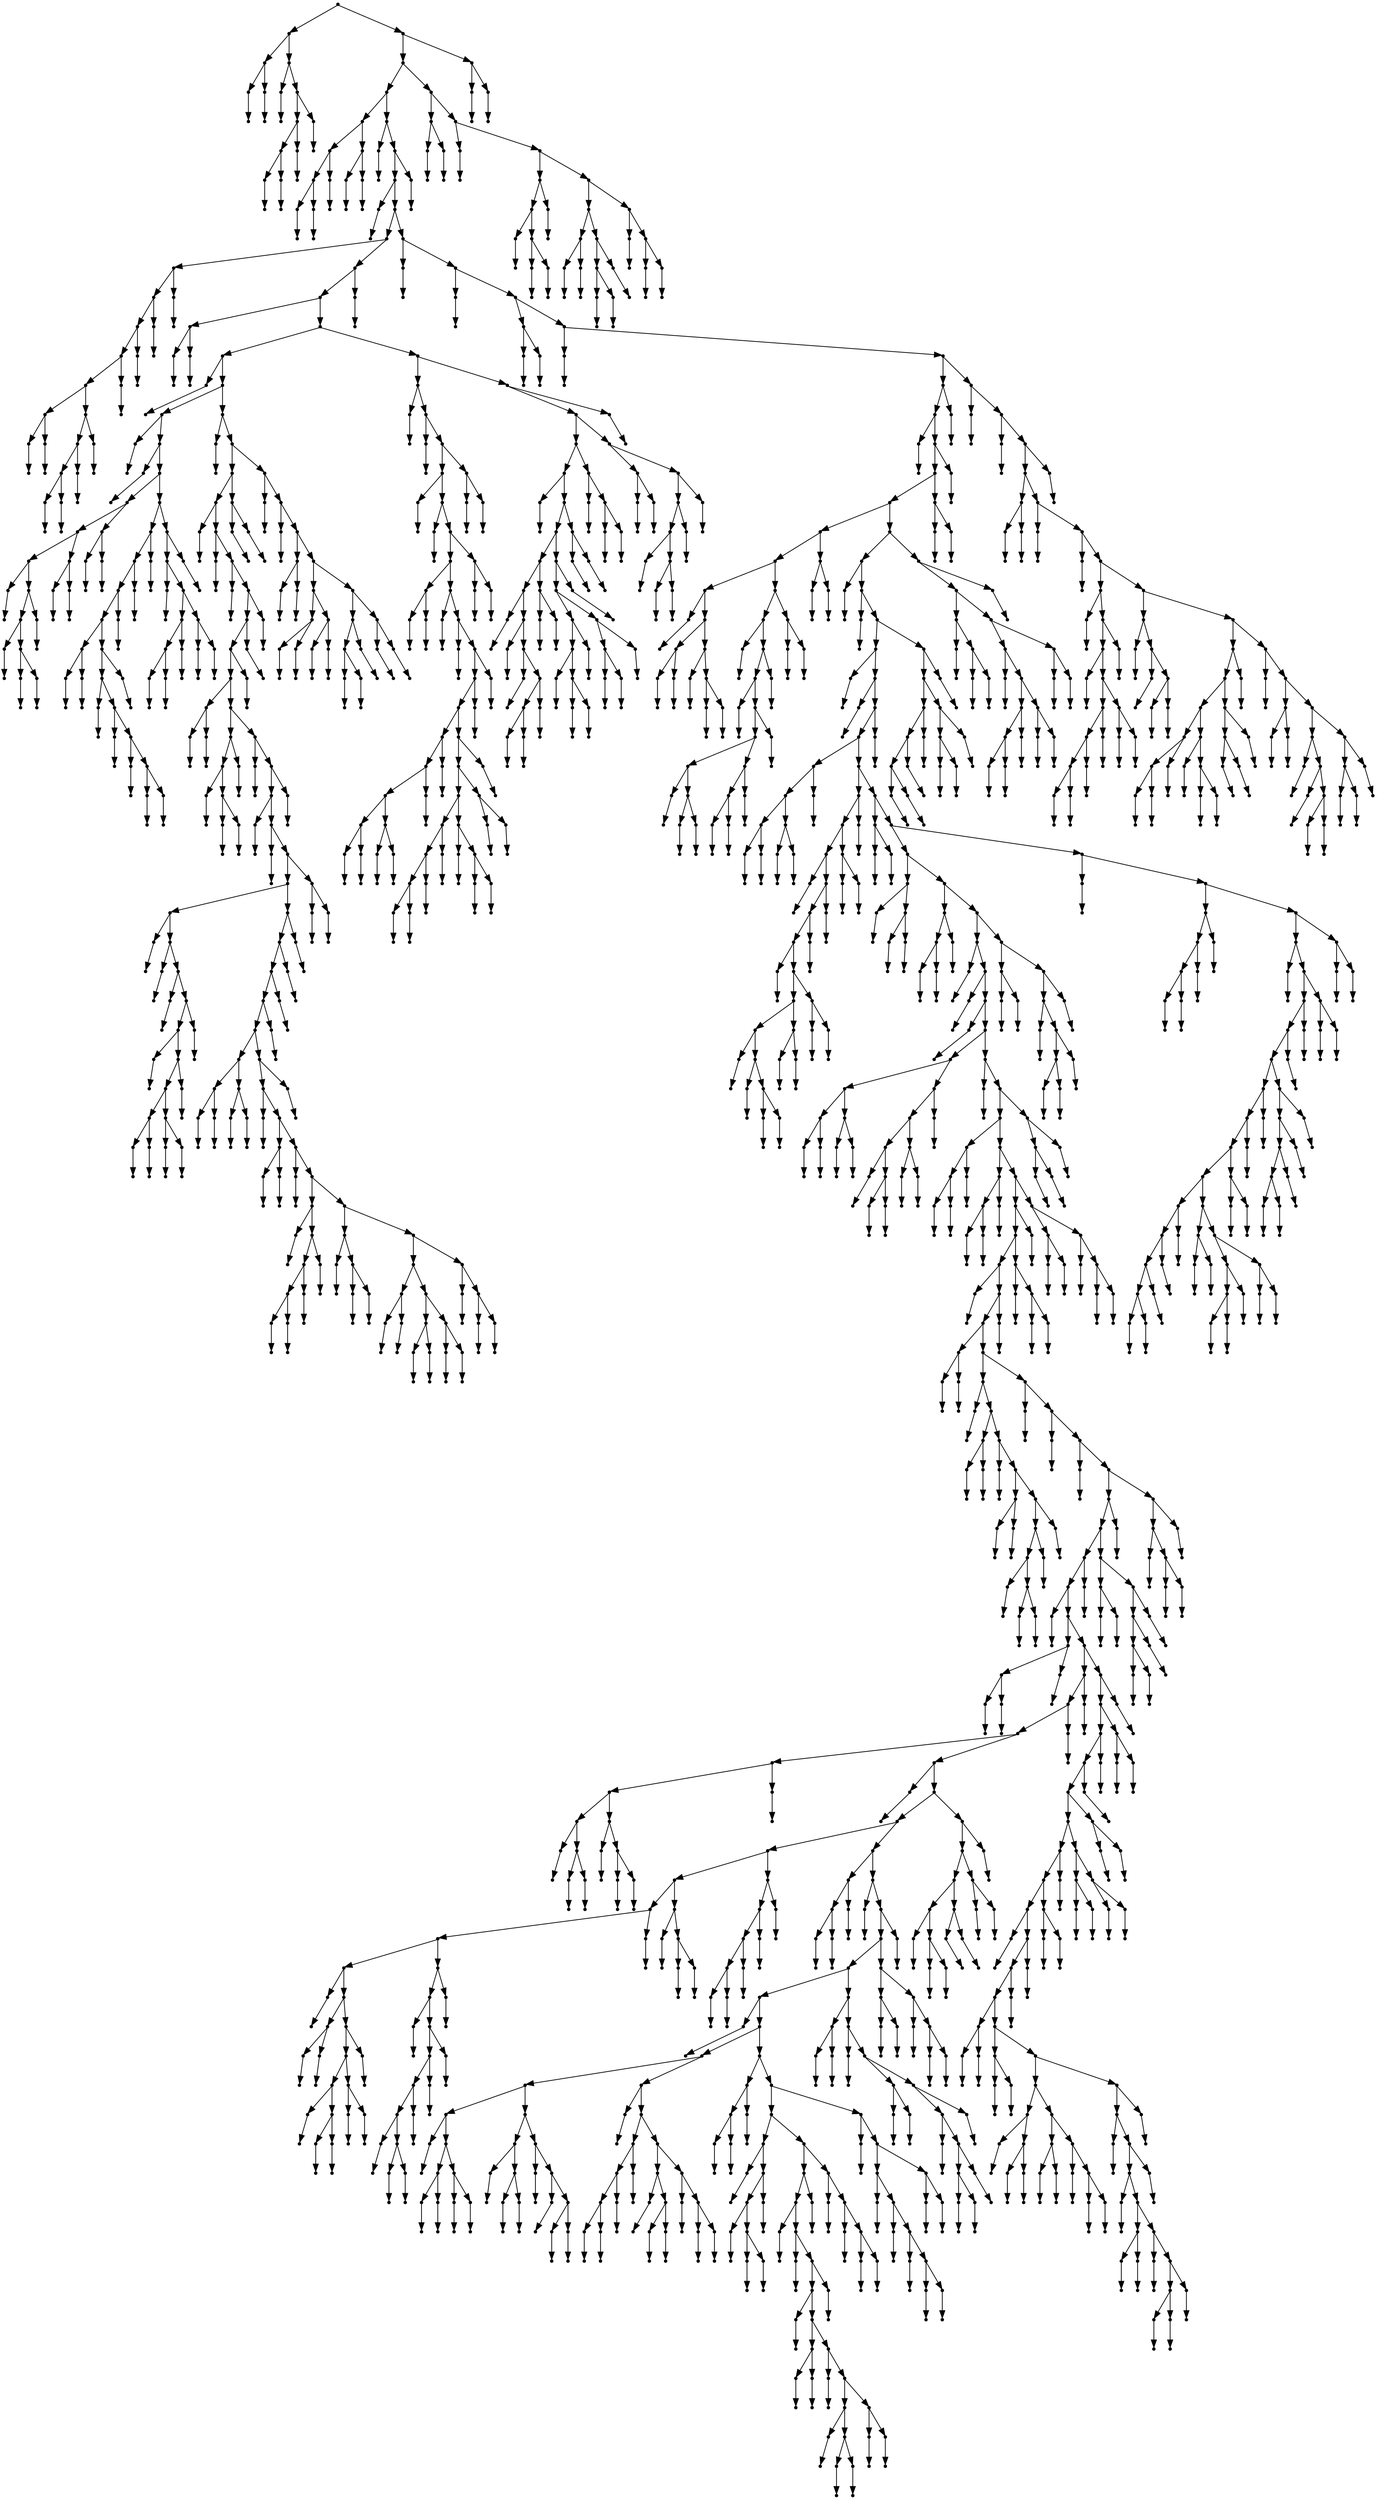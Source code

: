 digraph {
  1792 [shape=point];
  19 [shape=point];
  4 [shape=point];
  1 [shape=point];
  0 [shape=point];
  3 [shape=point];
  2 [shape=point];
  18 [shape=point];
  6 [shape=point];
  5 [shape=point];
  17 [shape=point];
  14 [shape=point];
  11 [shape=point];
  8 [shape=point];
  7 [shape=point];
  10 [shape=point];
  9 [shape=point];
  13 [shape=point];
  12 [shape=point];
  16 [shape=point];
  15 [shape=point];
  1791 [shape=point];
  1785 [shape=point];
  1740 [shape=point];
  33 [shape=point];
  27 [shape=point];
  24 [shape=point];
  21 [shape=point];
  20 [shape=point];
  23 [shape=point];
  22 [shape=point];
  26 [shape=point];
  25 [shape=point];
  32 [shape=point];
  29 [shape=point];
  28 [shape=point];
  31 [shape=point];
  30 [shape=point];
  1739 [shape=point];
  35 [shape=point];
  34 [shape=point];
  1738 [shape=point];
  1735 [shape=point];
  37 [shape=point];
  36 [shape=point];
  1734 [shape=point];
  567 [shape=point];
  66 [shape=point];
  63 [shape=point];
  60 [shape=point];
  57 [shape=point];
  54 [shape=point];
  42 [shape=point];
  39 [shape=point];
  38 [shape=point];
  41 [shape=point];
  40 [shape=point];
  53 [shape=point];
  50 [shape=point];
  47 [shape=point];
  44 [shape=point];
  43 [shape=point];
  46 [shape=point];
  45 [shape=point];
  49 [shape=point];
  48 [shape=point];
  52 [shape=point];
  51 [shape=point];
  56 [shape=point];
  55 [shape=point];
  59 [shape=point];
  58 [shape=point];
  62 [shape=point];
  61 [shape=point];
  65 [shape=point];
  64 [shape=point];
  566 [shape=point];
  563 [shape=point];
  71 [shape=point];
  68 [shape=point];
  67 [shape=point];
  70 [shape=point];
  69 [shape=point];
  562 [shape=point];
  382 [shape=point];
  73 [shape=point];
  72 [shape=point];
  381 [shape=point];
  159 [shape=point];
  75 [shape=point];
  74 [shape=point];
  158 [shape=point];
  77 [shape=point];
  76 [shape=point];
  157 [shape=point];
  103 [shape=point];
  97 [shape=point];
  91 [shape=point];
  79 [shape=point];
  78 [shape=point];
  90 [shape=point];
  87 [shape=point];
  81 [shape=point];
  80 [shape=point];
  86 [shape=point];
  83 [shape=point];
  82 [shape=point];
  85 [shape=point];
  84 [shape=point];
  89 [shape=point];
  88 [shape=point];
  96 [shape=point];
  93 [shape=point];
  92 [shape=point];
  95 [shape=point];
  94 [shape=point];
  102 [shape=point];
  99 [shape=point];
  98 [shape=point];
  101 [shape=point];
  100 [shape=point];
  156 [shape=point];
  135 [shape=point];
  132 [shape=point];
  129 [shape=point];
  126 [shape=point];
  108 [shape=point];
  105 [shape=point];
  104 [shape=point];
  107 [shape=point];
  106 [shape=point];
  125 [shape=point];
  122 [shape=point];
  110 [shape=point];
  109 [shape=point];
  121 [shape=point];
  112 [shape=point];
  111 [shape=point];
  120 [shape=point];
  114 [shape=point];
  113 [shape=point];
  119 [shape=point];
  116 [shape=point];
  115 [shape=point];
  118 [shape=point];
  117 [shape=point];
  124 [shape=point];
  123 [shape=point];
  128 [shape=point];
  127 [shape=point];
  131 [shape=point];
  130 [shape=point];
  134 [shape=point];
  133 [shape=point];
  155 [shape=point];
  152 [shape=point];
  137 [shape=point];
  136 [shape=point];
  151 [shape=point];
  145 [shape=point];
  142 [shape=point];
  139 [shape=point];
  138 [shape=point];
  141 [shape=point];
  140 [shape=point];
  144 [shape=point];
  143 [shape=point];
  150 [shape=point];
  147 [shape=point];
  146 [shape=point];
  149 [shape=point];
  148 [shape=point];
  154 [shape=point];
  153 [shape=point];
  380 [shape=point];
  161 [shape=point];
  160 [shape=point];
  379 [shape=point];
  340 [shape=point];
  334 [shape=point];
  163 [shape=point];
  162 [shape=point];
  333 [shape=point];
  165 [shape=point];
  164 [shape=point];
  332 [shape=point];
  167 [shape=point];
  166 [shape=point];
  331 [shape=point];
  328 [shape=point];
  325 [shape=point];
  322 [shape=point];
  172 [shape=point];
  169 [shape=point];
  168 [shape=point];
  171 [shape=point];
  170 [shape=point];
  321 [shape=point];
  183 [shape=point];
  180 [shape=point];
  174 [shape=point];
  173 [shape=point];
  179 [shape=point];
  176 [shape=point];
  175 [shape=point];
  178 [shape=point];
  177 [shape=point];
  182 [shape=point];
  181 [shape=point];
  320 [shape=point];
  185 [shape=point];
  184 [shape=point];
  319 [shape=point];
  316 [shape=point];
  187 [shape=point];
  186 [shape=point];
  315 [shape=point];
  189 [shape=point];
  188 [shape=point];
  314 [shape=point];
  308 [shape=point];
  218 [shape=point];
  191 [shape=point];
  190 [shape=point];
  217 [shape=point];
  193 [shape=point];
  192 [shape=point];
  216 [shape=point];
  195 [shape=point];
  194 [shape=point];
  215 [shape=point];
  212 [shape=point];
  197 [shape=point];
  196 [shape=point];
  211 [shape=point];
  208 [shape=point];
  202 [shape=point];
  199 [shape=point];
  198 [shape=point];
  201 [shape=point];
  200 [shape=point];
  207 [shape=point];
  204 [shape=point];
  203 [shape=point];
  206 [shape=point];
  205 [shape=point];
  210 [shape=point];
  209 [shape=point];
  214 [shape=point];
  213 [shape=point];
  307 [shape=point];
  304 [shape=point];
  301 [shape=point];
  298 [shape=point];
  295 [shape=point];
  229 [shape=point];
  223 [shape=point];
  220 [shape=point];
  219 [shape=point];
  222 [shape=point];
  221 [shape=point];
  228 [shape=point];
  225 [shape=point];
  224 [shape=point];
  227 [shape=point];
  226 [shape=point];
  294 [shape=point];
  291 [shape=point];
  231 [shape=point];
  230 [shape=point];
  290 [shape=point];
  236 [shape=point];
  233 [shape=point];
  232 [shape=point];
  235 [shape=point];
  234 [shape=point];
  289 [shape=point];
  238 [shape=point];
  237 [shape=point];
  288 [shape=point];
  252 [shape=point];
  240 [shape=point];
  239 [shape=point];
  251 [shape=point];
  248 [shape=point];
  245 [shape=point];
  242 [shape=point];
  241 [shape=point];
  244 [shape=point];
  243 [shape=point];
  247 [shape=point];
  246 [shape=point];
  250 [shape=point];
  249 [shape=point];
  287 [shape=point];
  260 [shape=point];
  254 [shape=point];
  253 [shape=point];
  259 [shape=point];
  256 [shape=point];
  255 [shape=point];
  258 [shape=point];
  257 [shape=point];
  286 [shape=point];
  277 [shape=point];
  265 [shape=point];
  262 [shape=point];
  261 [shape=point];
  264 [shape=point];
  263 [shape=point];
  276 [shape=point];
  270 [shape=point];
  267 [shape=point];
  266 [shape=point];
  269 [shape=point];
  268 [shape=point];
  275 [shape=point];
  272 [shape=point];
  271 [shape=point];
  274 [shape=point];
  273 [shape=point];
  285 [shape=point];
  279 [shape=point];
  278 [shape=point];
  284 [shape=point];
  281 [shape=point];
  280 [shape=point];
  283 [shape=point];
  282 [shape=point];
  293 [shape=point];
  292 [shape=point];
  297 [shape=point];
  296 [shape=point];
  300 [shape=point];
  299 [shape=point];
  303 [shape=point];
  302 [shape=point];
  306 [shape=point];
  305 [shape=point];
  313 [shape=point];
  310 [shape=point];
  309 [shape=point];
  312 [shape=point];
  311 [shape=point];
  318 [shape=point];
  317 [shape=point];
  324 [shape=point];
  323 [shape=point];
  327 [shape=point];
  326 [shape=point];
  330 [shape=point];
  329 [shape=point];
  339 [shape=point];
  336 [shape=point];
  335 [shape=point];
  338 [shape=point];
  337 [shape=point];
  378 [shape=point];
  342 [shape=point];
  341 [shape=point];
  377 [shape=point];
  344 [shape=point];
  343 [shape=point];
  376 [shape=point];
  349 [shape=point];
  346 [shape=point];
  345 [shape=point];
  348 [shape=point];
  347 [shape=point];
  375 [shape=point];
  360 [shape=point];
  354 [shape=point];
  351 [shape=point];
  350 [shape=point];
  353 [shape=point];
  352 [shape=point];
  359 [shape=point];
  356 [shape=point];
  355 [shape=point];
  358 [shape=point];
  357 [shape=point];
  374 [shape=point];
  368 [shape=point];
  365 [shape=point];
  362 [shape=point];
  361 [shape=point];
  364 [shape=point];
  363 [shape=point];
  367 [shape=point];
  366 [shape=point];
  373 [shape=point];
  370 [shape=point];
  369 [shape=point];
  372 [shape=point];
  371 [shape=point];
  561 [shape=point];
  471 [shape=point];
  384 [shape=point];
  383 [shape=point];
  470 [shape=point];
  386 [shape=point];
  385 [shape=point];
  469 [shape=point];
  463 [shape=point];
  388 [shape=point];
  387 [shape=point];
  462 [shape=point];
  390 [shape=point];
  389 [shape=point];
  461 [shape=point];
  455 [shape=point];
  395 [shape=point];
  392 [shape=point];
  391 [shape=point];
  394 [shape=point];
  393 [shape=point];
  454 [shape=point];
  397 [shape=point];
  396 [shape=point];
  453 [shape=point];
  399 [shape=point];
  398 [shape=point];
  452 [shape=point];
  449 [shape=point];
  446 [shape=point];
  416 [shape=point];
  413 [shape=point];
  410 [shape=point];
  404 [shape=point];
  401 [shape=point];
  400 [shape=point];
  403 [shape=point];
  402 [shape=point];
  409 [shape=point];
  406 [shape=point];
  405 [shape=point];
  408 [shape=point];
  407 [shape=point];
  412 [shape=point];
  411 [shape=point];
  415 [shape=point];
  414 [shape=point];
  445 [shape=point];
  442 [shape=point];
  436 [shape=point];
  427 [shape=point];
  424 [shape=point];
  421 [shape=point];
  418 [shape=point];
  417 [shape=point];
  420 [shape=point];
  419 [shape=point];
  423 [shape=point];
  422 [shape=point];
  426 [shape=point];
  425 [shape=point];
  435 [shape=point];
  429 [shape=point];
  428 [shape=point];
  434 [shape=point];
  431 [shape=point];
  430 [shape=point];
  433 [shape=point];
  432 [shape=point];
  441 [shape=point];
  438 [shape=point];
  437 [shape=point];
  440 [shape=point];
  439 [shape=point];
  444 [shape=point];
  443 [shape=point];
  448 [shape=point];
  447 [shape=point];
  451 [shape=point];
  450 [shape=point];
  460 [shape=point];
  457 [shape=point];
  456 [shape=point];
  459 [shape=point];
  458 [shape=point];
  468 [shape=point];
  465 [shape=point];
  464 [shape=point];
  467 [shape=point];
  466 [shape=point];
  560 [shape=point];
  557 [shape=point];
  536 [shape=point];
  527 [shape=point];
  473 [shape=point];
  472 [shape=point];
  526 [shape=point];
  520 [shape=point];
  496 [shape=point];
  490 [shape=point];
  475 [shape=point];
  474 [shape=point];
  489 [shape=point];
  477 [shape=point];
  476 [shape=point];
  488 [shape=point];
  479 [shape=point];
  478 [shape=point];
  487 [shape=point];
  484 [shape=point];
  481 [shape=point];
  480 [shape=point];
  483 [shape=point];
  482 [shape=point];
  486 [shape=point];
  485 [shape=point];
  495 [shape=point];
  492 [shape=point];
  491 [shape=point];
  494 [shape=point];
  493 [shape=point];
  519 [shape=point];
  516 [shape=point];
  507 [shape=point];
  504 [shape=point];
  498 [shape=point];
  497 [shape=point];
  503 [shape=point];
  500 [shape=point];
  499 [shape=point];
  502 [shape=point];
  501 [shape=point];
  506 [shape=point];
  505 [shape=point];
  515 [shape=point];
  512 [shape=point];
  509 [shape=point];
  508 [shape=point];
  511 [shape=point];
  510 [shape=point];
  514 [shape=point];
  513 [shape=point];
  518 [shape=point];
  517 [shape=point];
  525 [shape=point];
  522 [shape=point];
  521 [shape=point];
  524 [shape=point];
  523 [shape=point];
  535 [shape=point];
  529 [shape=point];
  528 [shape=point];
  534 [shape=point];
  531 [shape=point];
  530 [shape=point];
  533 [shape=point];
  532 [shape=point];
  556 [shape=point];
  541 [shape=point];
  538 [shape=point];
  537 [shape=point];
  540 [shape=point];
  539 [shape=point];
  555 [shape=point];
  552 [shape=point];
  549 [shape=point];
  543 [shape=point];
  542 [shape=point];
  548 [shape=point];
  545 [shape=point];
  544 [shape=point];
  547 [shape=point];
  546 [shape=point];
  551 [shape=point];
  550 [shape=point];
  554 [shape=point];
  553 [shape=point];
  559 [shape=point];
  558 [shape=point];
  565 [shape=point];
  564 [shape=point];
  1733 [shape=point];
  569 [shape=point];
  568 [shape=point];
  1732 [shape=point];
  571 [shape=point];
  570 [shape=point];
  1731 [shape=point];
  576 [shape=point];
  573 [shape=point];
  572 [shape=point];
  575 [shape=point];
  574 [shape=point];
  1730 [shape=point];
  578 [shape=point];
  577 [shape=point];
  1729 [shape=point];
  1609 [shape=point];
  1606 [shape=point];
  580 [shape=point];
  579 [shape=point];
  1605 [shape=point];
  1602 [shape=point];
  1596 [shape=point];
  639 [shape=point];
  633 [shape=point];
  597 [shape=point];
  582 [shape=point];
  581 [shape=point];
  596 [shape=point];
  587 [shape=point];
  584 [shape=point];
  583 [shape=point];
  586 [shape=point];
  585 [shape=point];
  595 [shape=point];
  589 [shape=point];
  588 [shape=point];
  594 [shape=point];
  591 [shape=point];
  590 [shape=point];
  593 [shape=point];
  592 [shape=point];
  632 [shape=point];
  626 [shape=point];
  599 [shape=point];
  598 [shape=point];
  625 [shape=point];
  622 [shape=point];
  601 [shape=point];
  600 [shape=point];
  621 [shape=point];
  618 [shape=point];
  609 [shape=point];
  603 [shape=point];
  602 [shape=point];
  608 [shape=point];
  605 [shape=point];
  604 [shape=point];
  607 [shape=point];
  606 [shape=point];
  617 [shape=point];
  614 [shape=point];
  611 [shape=point];
  610 [shape=point];
  613 [shape=point];
  612 [shape=point];
  616 [shape=point];
  615 [shape=point];
  620 [shape=point];
  619 [shape=point];
  624 [shape=point];
  623 [shape=point];
  631 [shape=point];
  628 [shape=point];
  627 [shape=point];
  630 [shape=point];
  629 [shape=point];
  638 [shape=point];
  635 [shape=point];
  634 [shape=point];
  637 [shape=point];
  636 [shape=point];
  1595 [shape=point];
  1559 [shape=point];
  641 [shape=point];
  640 [shape=point];
  1558 [shape=point];
  643 [shape=point];
  642 [shape=point];
  1557 [shape=point];
  1533 [shape=point];
  645 [shape=point];
  644 [shape=point];
  1532 [shape=point];
  647 [shape=point];
  646 [shape=point];
  1531 [shape=point];
  1528 [shape=point];
  661 [shape=point];
  658 [shape=point];
  652 [shape=point];
  649 [shape=point];
  648 [shape=point];
  651 [shape=point];
  650 [shape=point];
  657 [shape=point];
  654 [shape=point];
  653 [shape=point];
  656 [shape=point];
  655 [shape=point];
  660 [shape=point];
  659 [shape=point];
  1527 [shape=point];
  705 [shape=point];
  702 [shape=point];
  696 [shape=point];
  663 [shape=point];
  662 [shape=point];
  695 [shape=point];
  692 [shape=point];
  689 [shape=point];
  665 [shape=point];
  664 [shape=point];
  688 [shape=point];
  682 [shape=point];
  676 [shape=point];
  667 [shape=point];
  666 [shape=point];
  675 [shape=point];
  669 [shape=point];
  668 [shape=point];
  674 [shape=point];
  671 [shape=point];
  670 [shape=point];
  673 [shape=point];
  672 [shape=point];
  681 [shape=point];
  678 [shape=point];
  677 [shape=point];
  680 [shape=point];
  679 [shape=point];
  687 [shape=point];
  684 [shape=point];
  683 [shape=point];
  686 [shape=point];
  685 [shape=point];
  691 [shape=point];
  690 [shape=point];
  694 [shape=point];
  693 [shape=point];
  701 [shape=point];
  698 [shape=point];
  697 [shape=point];
  700 [shape=point];
  699 [shape=point];
  704 [shape=point];
  703 [shape=point];
  1526 [shape=point];
  710 [shape=point];
  707 [shape=point];
  706 [shape=point];
  709 [shape=point];
  708 [shape=point];
  1525 [shape=point];
  1426 [shape=point];
  718 [shape=point];
  712 [shape=point];
  711 [shape=point];
  717 [shape=point];
  714 [shape=point];
  713 [shape=point];
  716 [shape=point];
  715 [shape=point];
  1425 [shape=point];
  726 [shape=point];
  723 [shape=point];
  720 [shape=point];
  719 [shape=point];
  722 [shape=point];
  721 [shape=point];
  725 [shape=point];
  724 [shape=point];
  1424 [shape=point];
  1403 [shape=point];
  728 [shape=point];
  727 [shape=point];
  1402 [shape=point];
  730 [shape=point];
  729 [shape=point];
  1401 [shape=point];
  732 [shape=point];
  731 [shape=point];
  1400 [shape=point];
  761 [shape=point];
  743 [shape=point];
  737 [shape=point];
  734 [shape=point];
  733 [shape=point];
  736 [shape=point];
  735 [shape=point];
  742 [shape=point];
  739 [shape=point];
  738 [shape=point];
  741 [shape=point];
  740 [shape=point];
  760 [shape=point];
  757 [shape=point];
  751 [shape=point];
  745 [shape=point];
  744 [shape=point];
  750 [shape=point];
  747 [shape=point];
  746 [shape=point];
  749 [shape=point];
  748 [shape=point];
  756 [shape=point];
  753 [shape=point];
  752 [shape=point];
  755 [shape=point];
  754 [shape=point];
  759 [shape=point];
  758 [shape=point];
  1399 [shape=point];
  763 [shape=point];
  762 [shape=point];
  1398 [shape=point];
  1389 [shape=point];
  771 [shape=point];
  768 [shape=point];
  765 [shape=point];
  764 [shape=point];
  767 [shape=point];
  766 [shape=point];
  770 [shape=point];
  769 [shape=point];
  1388 [shape=point];
  779 [shape=point];
  776 [shape=point];
  773 [shape=point];
  772 [shape=point];
  775 [shape=point];
  774 [shape=point];
  778 [shape=point];
  777 [shape=point];
  1387 [shape=point];
  1372 [shape=point];
  1369 [shape=point];
  1360 [shape=point];
  781 [shape=point];
  780 [shape=point];
  1359 [shape=point];
  1356 [shape=point];
  786 [shape=point];
  783 [shape=point];
  782 [shape=point];
  785 [shape=point];
  784 [shape=point];
  1355 [shape=point];
  818 [shape=point];
  788 [shape=point];
  787 [shape=point];
  817 [shape=point];
  793 [shape=point];
  790 [shape=point];
  789 [shape=point];
  792 [shape=point];
  791 [shape=point];
  816 [shape=point];
  795 [shape=point];
  794 [shape=point];
  815 [shape=point];
  800 [shape=point];
  797 [shape=point];
  796 [shape=point];
  799 [shape=point];
  798 [shape=point];
  814 [shape=point];
  811 [shape=point];
  808 [shape=point];
  802 [shape=point];
  801 [shape=point];
  807 [shape=point];
  804 [shape=point];
  803 [shape=point];
  806 [shape=point];
  805 [shape=point];
  810 [shape=point];
  809 [shape=point];
  813 [shape=point];
  812 [shape=point];
  1354 [shape=point];
  820 [shape=point];
  819 [shape=point];
  1353 [shape=point];
  822 [shape=point];
  821 [shape=point];
  1352 [shape=point];
  824 [shape=point];
  823 [shape=point];
  1351 [shape=point];
  1339 [shape=point];
  1336 [shape=point];
  1318 [shape=point];
  1315 [shape=point];
  826 [shape=point];
  825 [shape=point];
  1314 [shape=point];
  834 [shape=point];
  831 [shape=point];
  828 [shape=point];
  827 [shape=point];
  830 [shape=point];
  829 [shape=point];
  833 [shape=point];
  832 [shape=point];
  1313 [shape=point];
  1196 [shape=point];
  1193 [shape=point];
  1190 [shape=point];
  854 [shape=point];
  851 [shape=point];
  842 [shape=point];
  836 [shape=point];
  835 [shape=point];
  841 [shape=point];
  838 [shape=point];
  837 [shape=point];
  840 [shape=point];
  839 [shape=point];
  850 [shape=point];
  844 [shape=point];
  843 [shape=point];
  849 [shape=point];
  846 [shape=point];
  845 [shape=point];
  848 [shape=point];
  847 [shape=point];
  853 [shape=point];
  852 [shape=point];
  1189 [shape=point];
  856 [shape=point];
  855 [shape=point];
  1188 [shape=point];
  1164 [shape=point];
  933 [shape=point];
  918 [shape=point];
  909 [shape=point];
  906 [shape=point];
  882 [shape=point];
  858 [shape=point];
  857 [shape=point];
  881 [shape=point];
  863 [shape=point];
  860 [shape=point];
  859 [shape=point];
  862 [shape=point];
  861 [shape=point];
  880 [shape=point];
  877 [shape=point];
  871 [shape=point];
  865 [shape=point];
  864 [shape=point];
  870 [shape=point];
  867 [shape=point];
  866 [shape=point];
  869 [shape=point];
  868 [shape=point];
  876 [shape=point];
  873 [shape=point];
  872 [shape=point];
  875 [shape=point];
  874 [shape=point];
  879 [shape=point];
  878 [shape=point];
  905 [shape=point];
  902 [shape=point];
  884 [shape=point];
  883 [shape=point];
  901 [shape=point];
  898 [shape=point];
  895 [shape=point];
  892 [shape=point];
  886 [shape=point];
  885 [shape=point];
  891 [shape=point];
  888 [shape=point];
  887 [shape=point];
  890 [shape=point];
  889 [shape=point];
  894 [shape=point];
  893 [shape=point];
  897 [shape=point];
  896 [shape=point];
  900 [shape=point];
  899 [shape=point];
  904 [shape=point];
  903 [shape=point];
  908 [shape=point];
  907 [shape=point];
  917 [shape=point];
  911 [shape=point];
  910 [shape=point];
  916 [shape=point];
  913 [shape=point];
  912 [shape=point];
  915 [shape=point];
  914 [shape=point];
  932 [shape=point];
  929 [shape=point];
  926 [shape=point];
  923 [shape=point];
  920 [shape=point];
  919 [shape=point];
  922 [shape=point];
  921 [shape=point];
  925 [shape=point];
  924 [shape=point];
  928 [shape=point];
  927 [shape=point];
  931 [shape=point];
  930 [shape=point];
  1163 [shape=point];
  941 [shape=point];
  938 [shape=point];
  935 [shape=point];
  934 [shape=point];
  937 [shape=point];
  936 [shape=point];
  940 [shape=point];
  939 [shape=point];
  1162 [shape=point];
  943 [shape=point];
  942 [shape=point];
  1161 [shape=point];
  1158 [shape=point];
  1143 [shape=point];
  1113 [shape=point];
  945 [shape=point];
  944 [shape=point];
  1112 [shape=point];
  1013 [shape=point];
  980 [shape=point];
  959 [shape=point];
  947 [shape=point];
  946 [shape=point];
  958 [shape=point];
  952 [shape=point];
  949 [shape=point];
  948 [shape=point];
  951 [shape=point];
  950 [shape=point];
  957 [shape=point];
  954 [shape=point];
  953 [shape=point];
  956 [shape=point];
  955 [shape=point];
  979 [shape=point];
  967 [shape=point];
  961 [shape=point];
  960 [shape=point];
  966 [shape=point];
  963 [shape=point];
  962 [shape=point];
  965 [shape=point];
  964 [shape=point];
  978 [shape=point];
  969 [shape=point];
  968 [shape=point];
  977 [shape=point];
  971 [shape=point];
  970 [shape=point];
  976 [shape=point];
  973 [shape=point];
  972 [shape=point];
  975 [shape=point];
  974 [shape=point];
  1012 [shape=point];
  982 [shape=point];
  981 [shape=point];
  1011 [shape=point];
  993 [shape=point];
  990 [shape=point];
  987 [shape=point];
  984 [shape=point];
  983 [shape=point];
  986 [shape=point];
  985 [shape=point];
  989 [shape=point];
  988 [shape=point];
  992 [shape=point];
  991 [shape=point];
  1010 [shape=point];
  1001 [shape=point];
  995 [shape=point];
  994 [shape=point];
  1000 [shape=point];
  997 [shape=point];
  996 [shape=point];
  999 [shape=point];
  998 [shape=point];
  1009 [shape=point];
  1003 [shape=point];
  1002 [shape=point];
  1008 [shape=point];
  1005 [shape=point];
  1004 [shape=point];
  1007 [shape=point];
  1006 [shape=point];
  1111 [shape=point];
  1021 [shape=point];
  1018 [shape=point];
  1015 [shape=point];
  1014 [shape=point];
  1017 [shape=point];
  1016 [shape=point];
  1020 [shape=point];
  1019 [shape=point];
  1110 [shape=point];
  1086 [shape=point];
  1035 [shape=point];
  1023 [shape=point];
  1022 [shape=point];
  1034 [shape=point];
  1031 [shape=point];
  1025 [shape=point];
  1024 [shape=point];
  1030 [shape=point];
  1027 [shape=point];
  1026 [shape=point];
  1029 [shape=point];
  1028 [shape=point];
  1033 [shape=point];
  1032 [shape=point];
  1085 [shape=point];
  1073 [shape=point];
  1070 [shape=point];
  1037 [shape=point];
  1036 [shape=point];
  1069 [shape=point];
  1039 [shape=point];
  1038 [shape=point];
  1068 [shape=point];
  1065 [shape=point];
  1041 [shape=point];
  1040 [shape=point];
  1064 [shape=point];
  1046 [shape=point];
  1043 [shape=point];
  1042 [shape=point];
  1045 [shape=point];
  1044 [shape=point];
  1063 [shape=point];
  1048 [shape=point];
  1047 [shape=point];
  1062 [shape=point];
  1056 [shape=point];
  1050 [shape=point];
  1049 [shape=point];
  1055 [shape=point];
  1052 [shape=point];
  1051 [shape=point];
  1054 [shape=point];
  1053 [shape=point];
  1061 [shape=point];
  1058 [shape=point];
  1057 [shape=point];
  1060 [shape=point];
  1059 [shape=point];
  1067 [shape=point];
  1066 [shape=point];
  1072 [shape=point];
  1071 [shape=point];
  1084 [shape=point];
  1075 [shape=point];
  1074 [shape=point];
  1083 [shape=point];
  1077 [shape=point];
  1076 [shape=point];
  1082 [shape=point];
  1079 [shape=point];
  1078 [shape=point];
  1081 [shape=point];
  1080 [shape=point];
  1109 [shape=point];
  1088 [shape=point];
  1087 [shape=point];
  1108 [shape=point];
  1102 [shape=point];
  1090 [shape=point];
  1089 [shape=point];
  1101 [shape=point];
  1092 [shape=point];
  1091 [shape=point];
  1100 [shape=point];
  1094 [shape=point];
  1093 [shape=point];
  1099 [shape=point];
  1096 [shape=point];
  1095 [shape=point];
  1098 [shape=point];
  1097 [shape=point];
  1107 [shape=point];
  1104 [shape=point];
  1103 [shape=point];
  1106 [shape=point];
  1105 [shape=point];
  1142 [shape=point];
  1118 [shape=point];
  1115 [shape=point];
  1114 [shape=point];
  1117 [shape=point];
  1116 [shape=point];
  1141 [shape=point];
  1120 [shape=point];
  1119 [shape=point];
  1140 [shape=point];
  1125 [shape=point];
  1122 [shape=point];
  1121 [shape=point];
  1124 [shape=point];
  1123 [shape=point];
  1139 [shape=point];
  1136 [shape=point];
  1127 [shape=point];
  1126 [shape=point];
  1135 [shape=point];
  1132 [shape=point];
  1129 [shape=point];
  1128 [shape=point];
  1131 [shape=point];
  1130 [shape=point];
  1134 [shape=point];
  1133 [shape=point];
  1138 [shape=point];
  1137 [shape=point];
  1157 [shape=point];
  1148 [shape=point];
  1145 [shape=point];
  1144 [shape=point];
  1147 [shape=point];
  1146 [shape=point];
  1156 [shape=point];
  1150 [shape=point];
  1149 [shape=point];
  1155 [shape=point];
  1152 [shape=point];
  1151 [shape=point];
  1154 [shape=point];
  1153 [shape=point];
  1160 [shape=point];
  1159 [shape=point];
  1187 [shape=point];
  1184 [shape=point];
  1178 [shape=point];
  1172 [shape=point];
  1166 [shape=point];
  1165 [shape=point];
  1171 [shape=point];
  1168 [shape=point];
  1167 [shape=point];
  1170 [shape=point];
  1169 [shape=point];
  1177 [shape=point];
  1174 [shape=point];
  1173 [shape=point];
  1176 [shape=point];
  1175 [shape=point];
  1183 [shape=point];
  1180 [shape=point];
  1179 [shape=point];
  1182 [shape=point];
  1181 [shape=point];
  1186 [shape=point];
  1185 [shape=point];
  1192 [shape=point];
  1191 [shape=point];
  1195 [shape=point];
  1194 [shape=point];
  1312 [shape=point];
  1309 [shape=point];
  1303 [shape=point];
  1300 [shape=point];
  1297 [shape=point];
  1291 [shape=point];
  1279 [shape=point];
  1276 [shape=point];
  1270 [shape=point];
  1198 [shape=point];
  1197 [shape=point];
  1269 [shape=point];
  1266 [shape=point];
  1263 [shape=point];
  1203 [shape=point];
  1200 [shape=point];
  1199 [shape=point];
  1202 [shape=point];
  1201 [shape=point];
  1262 [shape=point];
  1208 [shape=point];
  1205 [shape=point];
  1204 [shape=point];
  1207 [shape=point];
  1206 [shape=point];
  1261 [shape=point];
  1231 [shape=point];
  1216 [shape=point];
  1210 [shape=point];
  1209 [shape=point];
  1215 [shape=point];
  1212 [shape=point];
  1211 [shape=point];
  1214 [shape=point];
  1213 [shape=point];
  1230 [shape=point];
  1221 [shape=point];
  1218 [shape=point];
  1217 [shape=point];
  1220 [shape=point];
  1219 [shape=point];
  1229 [shape=point];
  1223 [shape=point];
  1222 [shape=point];
  1228 [shape=point];
  1225 [shape=point];
  1224 [shape=point];
  1227 [shape=point];
  1226 [shape=point];
  1260 [shape=point];
  1257 [shape=point];
  1233 [shape=point];
  1232 [shape=point];
  1256 [shape=point];
  1253 [shape=point];
  1235 [shape=point];
  1234 [shape=point];
  1252 [shape=point];
  1240 [shape=point];
  1237 [shape=point];
  1236 [shape=point];
  1239 [shape=point];
  1238 [shape=point];
  1251 [shape=point];
  1242 [shape=point];
  1241 [shape=point];
  1250 [shape=point];
  1247 [shape=point];
  1244 [shape=point];
  1243 [shape=point];
  1246 [shape=point];
  1245 [shape=point];
  1249 [shape=point];
  1248 [shape=point];
  1255 [shape=point];
  1254 [shape=point];
  1259 [shape=point];
  1258 [shape=point];
  1265 [shape=point];
  1264 [shape=point];
  1268 [shape=point];
  1267 [shape=point];
  1275 [shape=point];
  1272 [shape=point];
  1271 [shape=point];
  1274 [shape=point];
  1273 [shape=point];
  1278 [shape=point];
  1277 [shape=point];
  1290 [shape=point];
  1284 [shape=point];
  1281 [shape=point];
  1280 [shape=point];
  1283 [shape=point];
  1282 [shape=point];
  1289 [shape=point];
  1286 [shape=point];
  1285 [shape=point];
  1288 [shape=point];
  1287 [shape=point];
  1296 [shape=point];
  1293 [shape=point];
  1292 [shape=point];
  1295 [shape=point];
  1294 [shape=point];
  1299 [shape=point];
  1298 [shape=point];
  1302 [shape=point];
  1301 [shape=point];
  1308 [shape=point];
  1305 [shape=point];
  1304 [shape=point];
  1307 [shape=point];
  1306 [shape=point];
  1311 [shape=point];
  1310 [shape=point];
  1317 [shape=point];
  1316 [shape=point];
  1335 [shape=point];
  1323 [shape=point];
  1320 [shape=point];
  1319 [shape=point];
  1322 [shape=point];
  1321 [shape=point];
  1334 [shape=point];
  1331 [shape=point];
  1328 [shape=point];
  1325 [shape=point];
  1324 [shape=point];
  1327 [shape=point];
  1326 [shape=point];
  1330 [shape=point];
  1329 [shape=point];
  1333 [shape=point];
  1332 [shape=point];
  1338 [shape=point];
  1337 [shape=point];
  1350 [shape=point];
  1347 [shape=point];
  1341 [shape=point];
  1340 [shape=point];
  1346 [shape=point];
  1343 [shape=point];
  1342 [shape=point];
  1345 [shape=point];
  1344 [shape=point];
  1349 [shape=point];
  1348 [shape=point];
  1358 [shape=point];
  1357 [shape=point];
  1368 [shape=point];
  1362 [shape=point];
  1361 [shape=point];
  1367 [shape=point];
  1364 [shape=point];
  1363 [shape=point];
  1366 [shape=point];
  1365 [shape=point];
  1371 [shape=point];
  1370 [shape=point];
  1386 [shape=point];
  1377 [shape=point];
  1374 [shape=point];
  1373 [shape=point];
  1376 [shape=point];
  1375 [shape=point];
  1385 [shape=point];
  1379 [shape=point];
  1378 [shape=point];
  1384 [shape=point];
  1381 [shape=point];
  1380 [shape=point];
  1383 [shape=point];
  1382 [shape=point];
  1397 [shape=point];
  1394 [shape=point];
  1391 [shape=point];
  1390 [shape=point];
  1393 [shape=point];
  1392 [shape=point];
  1396 [shape=point];
  1395 [shape=point];
  1423 [shape=point];
  1408 [shape=point];
  1405 [shape=point];
  1404 [shape=point];
  1407 [shape=point];
  1406 [shape=point];
  1422 [shape=point];
  1419 [shape=point];
  1410 [shape=point];
  1409 [shape=point];
  1418 [shape=point];
  1415 [shape=point];
  1412 [shape=point];
  1411 [shape=point];
  1414 [shape=point];
  1413 [shape=point];
  1417 [shape=point];
  1416 [shape=point];
  1421 [shape=point];
  1420 [shape=point];
  1524 [shape=point];
  1428 [shape=point];
  1427 [shape=point];
  1523 [shape=point];
  1439 [shape=point];
  1436 [shape=point];
  1433 [shape=point];
  1430 [shape=point];
  1429 [shape=point];
  1432 [shape=point];
  1431 [shape=point];
  1435 [shape=point];
  1434 [shape=point];
  1438 [shape=point];
  1437 [shape=point];
  1522 [shape=point];
  1516 [shape=point];
  1441 [shape=point];
  1440 [shape=point];
  1515 [shape=point];
  1509 [shape=point];
  1506 [shape=point];
  1503 [shape=point];
  1488 [shape=point];
  1485 [shape=point];
  1482 [shape=point];
  1476 [shape=point];
  1455 [shape=point];
  1452 [shape=point];
  1449 [shape=point];
  1446 [shape=point];
  1443 [shape=point];
  1442 [shape=point];
  1445 [shape=point];
  1444 [shape=point];
  1448 [shape=point];
  1447 [shape=point];
  1451 [shape=point];
  1450 [shape=point];
  1454 [shape=point];
  1453 [shape=point];
  1475 [shape=point];
  1460 [shape=point];
  1457 [shape=point];
  1456 [shape=point];
  1459 [shape=point];
  1458 [shape=point];
  1474 [shape=point];
  1468 [shape=point];
  1465 [shape=point];
  1462 [shape=point];
  1461 [shape=point];
  1464 [shape=point];
  1463 [shape=point];
  1467 [shape=point];
  1466 [shape=point];
  1473 [shape=point];
  1470 [shape=point];
  1469 [shape=point];
  1472 [shape=point];
  1471 [shape=point];
  1481 [shape=point];
  1478 [shape=point];
  1477 [shape=point];
  1480 [shape=point];
  1479 [shape=point];
  1484 [shape=point];
  1483 [shape=point];
  1487 [shape=point];
  1486 [shape=point];
  1502 [shape=point];
  1499 [shape=point];
  1496 [shape=point];
  1493 [shape=point];
  1490 [shape=point];
  1489 [shape=point];
  1492 [shape=point];
  1491 [shape=point];
  1495 [shape=point];
  1494 [shape=point];
  1498 [shape=point];
  1497 [shape=point];
  1501 [shape=point];
  1500 [shape=point];
  1505 [shape=point];
  1504 [shape=point];
  1508 [shape=point];
  1507 [shape=point];
  1514 [shape=point];
  1511 [shape=point];
  1510 [shape=point];
  1513 [shape=point];
  1512 [shape=point];
  1521 [shape=point];
  1518 [shape=point];
  1517 [shape=point];
  1520 [shape=point];
  1519 [shape=point];
  1530 [shape=point];
  1529 [shape=point];
  1556 [shape=point];
  1553 [shape=point];
  1544 [shape=point];
  1541 [shape=point];
  1538 [shape=point];
  1535 [shape=point];
  1534 [shape=point];
  1537 [shape=point];
  1536 [shape=point];
  1540 [shape=point];
  1539 [shape=point];
  1543 [shape=point];
  1542 [shape=point];
  1552 [shape=point];
  1549 [shape=point];
  1546 [shape=point];
  1545 [shape=point];
  1548 [shape=point];
  1547 [shape=point];
  1551 [shape=point];
  1550 [shape=point];
  1555 [shape=point];
  1554 [shape=point];
  1594 [shape=point];
  1591 [shape=point];
  1567 [shape=point];
  1561 [shape=point];
  1560 [shape=point];
  1566 [shape=point];
  1563 [shape=point];
  1562 [shape=point];
  1565 [shape=point];
  1564 [shape=point];
  1590 [shape=point];
  1584 [shape=point];
  1569 [shape=point];
  1568 [shape=point];
  1583 [shape=point];
  1577 [shape=point];
  1574 [shape=point];
  1571 [shape=point];
  1570 [shape=point];
  1573 [shape=point];
  1572 [shape=point];
  1576 [shape=point];
  1575 [shape=point];
  1582 [shape=point];
  1579 [shape=point];
  1578 [shape=point];
  1581 [shape=point];
  1580 [shape=point];
  1589 [shape=point];
  1586 [shape=point];
  1585 [shape=point];
  1588 [shape=point];
  1587 [shape=point];
  1593 [shape=point];
  1592 [shape=point];
  1601 [shape=point];
  1598 [shape=point];
  1597 [shape=point];
  1600 [shape=point];
  1599 [shape=point];
  1604 [shape=point];
  1603 [shape=point];
  1608 [shape=point];
  1607 [shape=point];
  1728 [shape=point];
  1611 [shape=point];
  1610 [shape=point];
  1727 [shape=point];
  1613 [shape=point];
  1612 [shape=point];
  1726 [shape=point];
  1723 [shape=point];
  1618 [shape=point];
  1615 [shape=point];
  1614 [shape=point];
  1617 [shape=point];
  1616 [shape=point];
  1722 [shape=point];
  1620 [shape=point];
  1619 [shape=point];
  1721 [shape=point];
  1622 [shape=point];
  1621 [shape=point];
  1720 [shape=point];
  1648 [shape=point];
  1624 [shape=point];
  1623 [shape=point];
  1647 [shape=point];
  1644 [shape=point];
  1626 [shape=point];
  1625 [shape=point];
  1643 [shape=point];
  1637 [shape=point];
  1634 [shape=point];
  1631 [shape=point];
  1628 [shape=point];
  1627 [shape=point];
  1630 [shape=point];
  1629 [shape=point];
  1633 [shape=point];
  1632 [shape=point];
  1636 [shape=point];
  1635 [shape=point];
  1642 [shape=point];
  1639 [shape=point];
  1638 [shape=point];
  1641 [shape=point];
  1640 [shape=point];
  1646 [shape=point];
  1645 [shape=point];
  1719 [shape=point];
  1659 [shape=point];
  1650 [shape=point];
  1649 [shape=point];
  1658 [shape=point];
  1652 [shape=point];
  1651 [shape=point];
  1657 [shape=point];
  1654 [shape=point];
  1653 [shape=point];
  1656 [shape=point];
  1655 [shape=point];
  1718 [shape=point];
  1688 [shape=point];
  1685 [shape=point];
  1676 [shape=point];
  1667 [shape=point];
  1664 [shape=point];
  1661 [shape=point];
  1660 [shape=point];
  1663 [shape=point];
  1662 [shape=point];
  1666 [shape=point];
  1665 [shape=point];
  1675 [shape=point];
  1669 [shape=point];
  1668 [shape=point];
  1674 [shape=point];
  1671 [shape=point];
  1670 [shape=point];
  1673 [shape=point];
  1672 [shape=point];
  1684 [shape=point];
  1681 [shape=point];
  1678 [shape=point];
  1677 [shape=point];
  1680 [shape=point];
  1679 [shape=point];
  1683 [shape=point];
  1682 [shape=point];
  1687 [shape=point];
  1686 [shape=point];
  1717 [shape=point];
  1690 [shape=point];
  1689 [shape=point];
  1716 [shape=point];
  1695 [shape=point];
  1692 [shape=point];
  1691 [shape=point];
  1694 [shape=point];
  1693 [shape=point];
  1715 [shape=point];
  1706 [shape=point];
  1697 [shape=point];
  1696 [shape=point];
  1705 [shape=point];
  1699 [shape=point];
  1698 [shape=point];
  1704 [shape=point];
  1701 [shape=point];
  1700 [shape=point];
  1703 [shape=point];
  1702 [shape=point];
  1714 [shape=point];
  1711 [shape=point];
  1708 [shape=point];
  1707 [shape=point];
  1710 [shape=point];
  1709 [shape=point];
  1713 [shape=point];
  1712 [shape=point];
  1725 [shape=point];
  1724 [shape=point];
  1737 [shape=point];
  1736 [shape=point];
  1784 [shape=point];
  1745 [shape=point];
  1742 [shape=point];
  1741 [shape=point];
  1744 [shape=point];
  1743 [shape=point];
  1783 [shape=point];
  1747 [shape=point];
  1746 [shape=point];
  1782 [shape=point];
  1758 [shape=point];
  1755 [shape=point];
  1749 [shape=point];
  1748 [shape=point];
  1754 [shape=point];
  1751 [shape=point];
  1750 [shape=point];
  1753 [shape=point];
  1752 [shape=point];
  1757 [shape=point];
  1756 [shape=point];
  1781 [shape=point];
  1772 [shape=point];
  1763 [shape=point];
  1760 [shape=point];
  1759 [shape=point];
  1762 [shape=point];
  1761 [shape=point];
  1771 [shape=point];
  1768 [shape=point];
  1765 [shape=point];
  1764 [shape=point];
  1767 [shape=point];
  1766 [shape=point];
  1770 [shape=point];
  1769 [shape=point];
  1780 [shape=point];
  1774 [shape=point];
  1773 [shape=point];
  1779 [shape=point];
  1776 [shape=point];
  1775 [shape=point];
  1778 [shape=point];
  1777 [shape=point];
  1790 [shape=point];
  1787 [shape=point];
  1786 [shape=point];
  1789 [shape=point];
  1788 [shape=point];
1792 -> 19;
19 -> 4;
4 -> 1;
1 -> 0;
4 -> 3;
3 -> 2;
19 -> 18;
18 -> 6;
6 -> 5;
18 -> 17;
17 -> 14;
14 -> 11;
11 -> 8;
8 -> 7;
11 -> 10;
10 -> 9;
14 -> 13;
13 -> 12;
17 -> 16;
16 -> 15;
1792 -> 1791;
1791 -> 1785;
1785 -> 1740;
1740 -> 33;
33 -> 27;
27 -> 24;
24 -> 21;
21 -> 20;
24 -> 23;
23 -> 22;
27 -> 26;
26 -> 25;
33 -> 32;
32 -> 29;
29 -> 28;
32 -> 31;
31 -> 30;
1740 -> 1739;
1739 -> 35;
35 -> 34;
1739 -> 1738;
1738 -> 1735;
1735 -> 37;
37 -> 36;
1735 -> 1734;
1734 -> 567;
567 -> 66;
66 -> 63;
63 -> 60;
60 -> 57;
57 -> 54;
54 -> 42;
42 -> 39;
39 -> 38;
42 -> 41;
41 -> 40;
54 -> 53;
53 -> 50;
50 -> 47;
47 -> 44;
44 -> 43;
47 -> 46;
46 -> 45;
50 -> 49;
49 -> 48;
53 -> 52;
52 -> 51;
57 -> 56;
56 -> 55;
60 -> 59;
59 -> 58;
63 -> 62;
62 -> 61;
66 -> 65;
65 -> 64;
567 -> 566;
566 -> 563;
563 -> 71;
71 -> 68;
68 -> 67;
71 -> 70;
70 -> 69;
563 -> 562;
562 -> 382;
382 -> 73;
73 -> 72;
382 -> 381;
381 -> 159;
159 -> 75;
75 -> 74;
159 -> 158;
158 -> 77;
77 -> 76;
158 -> 157;
157 -> 103;
103 -> 97;
97 -> 91;
91 -> 79;
79 -> 78;
91 -> 90;
90 -> 87;
87 -> 81;
81 -> 80;
87 -> 86;
86 -> 83;
83 -> 82;
86 -> 85;
85 -> 84;
90 -> 89;
89 -> 88;
97 -> 96;
96 -> 93;
93 -> 92;
96 -> 95;
95 -> 94;
103 -> 102;
102 -> 99;
99 -> 98;
102 -> 101;
101 -> 100;
157 -> 156;
156 -> 135;
135 -> 132;
132 -> 129;
129 -> 126;
126 -> 108;
108 -> 105;
105 -> 104;
108 -> 107;
107 -> 106;
126 -> 125;
125 -> 122;
122 -> 110;
110 -> 109;
122 -> 121;
121 -> 112;
112 -> 111;
121 -> 120;
120 -> 114;
114 -> 113;
120 -> 119;
119 -> 116;
116 -> 115;
119 -> 118;
118 -> 117;
125 -> 124;
124 -> 123;
129 -> 128;
128 -> 127;
132 -> 131;
131 -> 130;
135 -> 134;
134 -> 133;
156 -> 155;
155 -> 152;
152 -> 137;
137 -> 136;
152 -> 151;
151 -> 145;
145 -> 142;
142 -> 139;
139 -> 138;
142 -> 141;
141 -> 140;
145 -> 144;
144 -> 143;
151 -> 150;
150 -> 147;
147 -> 146;
150 -> 149;
149 -> 148;
155 -> 154;
154 -> 153;
381 -> 380;
380 -> 161;
161 -> 160;
380 -> 379;
379 -> 340;
340 -> 334;
334 -> 163;
163 -> 162;
334 -> 333;
333 -> 165;
165 -> 164;
333 -> 332;
332 -> 167;
167 -> 166;
332 -> 331;
331 -> 328;
328 -> 325;
325 -> 322;
322 -> 172;
172 -> 169;
169 -> 168;
172 -> 171;
171 -> 170;
322 -> 321;
321 -> 183;
183 -> 180;
180 -> 174;
174 -> 173;
180 -> 179;
179 -> 176;
176 -> 175;
179 -> 178;
178 -> 177;
183 -> 182;
182 -> 181;
321 -> 320;
320 -> 185;
185 -> 184;
320 -> 319;
319 -> 316;
316 -> 187;
187 -> 186;
316 -> 315;
315 -> 189;
189 -> 188;
315 -> 314;
314 -> 308;
308 -> 218;
218 -> 191;
191 -> 190;
218 -> 217;
217 -> 193;
193 -> 192;
217 -> 216;
216 -> 195;
195 -> 194;
216 -> 215;
215 -> 212;
212 -> 197;
197 -> 196;
212 -> 211;
211 -> 208;
208 -> 202;
202 -> 199;
199 -> 198;
202 -> 201;
201 -> 200;
208 -> 207;
207 -> 204;
204 -> 203;
207 -> 206;
206 -> 205;
211 -> 210;
210 -> 209;
215 -> 214;
214 -> 213;
308 -> 307;
307 -> 304;
304 -> 301;
301 -> 298;
298 -> 295;
295 -> 229;
229 -> 223;
223 -> 220;
220 -> 219;
223 -> 222;
222 -> 221;
229 -> 228;
228 -> 225;
225 -> 224;
228 -> 227;
227 -> 226;
295 -> 294;
294 -> 291;
291 -> 231;
231 -> 230;
291 -> 290;
290 -> 236;
236 -> 233;
233 -> 232;
236 -> 235;
235 -> 234;
290 -> 289;
289 -> 238;
238 -> 237;
289 -> 288;
288 -> 252;
252 -> 240;
240 -> 239;
252 -> 251;
251 -> 248;
248 -> 245;
245 -> 242;
242 -> 241;
245 -> 244;
244 -> 243;
248 -> 247;
247 -> 246;
251 -> 250;
250 -> 249;
288 -> 287;
287 -> 260;
260 -> 254;
254 -> 253;
260 -> 259;
259 -> 256;
256 -> 255;
259 -> 258;
258 -> 257;
287 -> 286;
286 -> 277;
277 -> 265;
265 -> 262;
262 -> 261;
265 -> 264;
264 -> 263;
277 -> 276;
276 -> 270;
270 -> 267;
267 -> 266;
270 -> 269;
269 -> 268;
276 -> 275;
275 -> 272;
272 -> 271;
275 -> 274;
274 -> 273;
286 -> 285;
285 -> 279;
279 -> 278;
285 -> 284;
284 -> 281;
281 -> 280;
284 -> 283;
283 -> 282;
294 -> 293;
293 -> 292;
298 -> 297;
297 -> 296;
301 -> 300;
300 -> 299;
304 -> 303;
303 -> 302;
307 -> 306;
306 -> 305;
314 -> 313;
313 -> 310;
310 -> 309;
313 -> 312;
312 -> 311;
319 -> 318;
318 -> 317;
325 -> 324;
324 -> 323;
328 -> 327;
327 -> 326;
331 -> 330;
330 -> 329;
340 -> 339;
339 -> 336;
336 -> 335;
339 -> 338;
338 -> 337;
379 -> 378;
378 -> 342;
342 -> 341;
378 -> 377;
377 -> 344;
344 -> 343;
377 -> 376;
376 -> 349;
349 -> 346;
346 -> 345;
349 -> 348;
348 -> 347;
376 -> 375;
375 -> 360;
360 -> 354;
354 -> 351;
351 -> 350;
354 -> 353;
353 -> 352;
360 -> 359;
359 -> 356;
356 -> 355;
359 -> 358;
358 -> 357;
375 -> 374;
374 -> 368;
368 -> 365;
365 -> 362;
362 -> 361;
365 -> 364;
364 -> 363;
368 -> 367;
367 -> 366;
374 -> 373;
373 -> 370;
370 -> 369;
373 -> 372;
372 -> 371;
562 -> 561;
561 -> 471;
471 -> 384;
384 -> 383;
471 -> 470;
470 -> 386;
386 -> 385;
470 -> 469;
469 -> 463;
463 -> 388;
388 -> 387;
463 -> 462;
462 -> 390;
390 -> 389;
462 -> 461;
461 -> 455;
455 -> 395;
395 -> 392;
392 -> 391;
395 -> 394;
394 -> 393;
455 -> 454;
454 -> 397;
397 -> 396;
454 -> 453;
453 -> 399;
399 -> 398;
453 -> 452;
452 -> 449;
449 -> 446;
446 -> 416;
416 -> 413;
413 -> 410;
410 -> 404;
404 -> 401;
401 -> 400;
404 -> 403;
403 -> 402;
410 -> 409;
409 -> 406;
406 -> 405;
409 -> 408;
408 -> 407;
413 -> 412;
412 -> 411;
416 -> 415;
415 -> 414;
446 -> 445;
445 -> 442;
442 -> 436;
436 -> 427;
427 -> 424;
424 -> 421;
421 -> 418;
418 -> 417;
421 -> 420;
420 -> 419;
424 -> 423;
423 -> 422;
427 -> 426;
426 -> 425;
436 -> 435;
435 -> 429;
429 -> 428;
435 -> 434;
434 -> 431;
431 -> 430;
434 -> 433;
433 -> 432;
442 -> 441;
441 -> 438;
438 -> 437;
441 -> 440;
440 -> 439;
445 -> 444;
444 -> 443;
449 -> 448;
448 -> 447;
452 -> 451;
451 -> 450;
461 -> 460;
460 -> 457;
457 -> 456;
460 -> 459;
459 -> 458;
469 -> 468;
468 -> 465;
465 -> 464;
468 -> 467;
467 -> 466;
561 -> 560;
560 -> 557;
557 -> 536;
536 -> 527;
527 -> 473;
473 -> 472;
527 -> 526;
526 -> 520;
520 -> 496;
496 -> 490;
490 -> 475;
475 -> 474;
490 -> 489;
489 -> 477;
477 -> 476;
489 -> 488;
488 -> 479;
479 -> 478;
488 -> 487;
487 -> 484;
484 -> 481;
481 -> 480;
484 -> 483;
483 -> 482;
487 -> 486;
486 -> 485;
496 -> 495;
495 -> 492;
492 -> 491;
495 -> 494;
494 -> 493;
520 -> 519;
519 -> 516;
516 -> 507;
507 -> 504;
504 -> 498;
498 -> 497;
504 -> 503;
503 -> 500;
500 -> 499;
503 -> 502;
502 -> 501;
507 -> 506;
506 -> 505;
516 -> 515;
515 -> 512;
512 -> 509;
509 -> 508;
512 -> 511;
511 -> 510;
515 -> 514;
514 -> 513;
519 -> 518;
518 -> 517;
526 -> 525;
525 -> 522;
522 -> 521;
525 -> 524;
524 -> 523;
536 -> 535;
535 -> 529;
529 -> 528;
535 -> 534;
534 -> 531;
531 -> 530;
534 -> 533;
533 -> 532;
557 -> 556;
556 -> 541;
541 -> 538;
538 -> 537;
541 -> 540;
540 -> 539;
556 -> 555;
555 -> 552;
552 -> 549;
549 -> 543;
543 -> 542;
549 -> 548;
548 -> 545;
545 -> 544;
548 -> 547;
547 -> 546;
552 -> 551;
551 -> 550;
555 -> 554;
554 -> 553;
560 -> 559;
559 -> 558;
566 -> 565;
565 -> 564;
1734 -> 1733;
1733 -> 569;
569 -> 568;
1733 -> 1732;
1732 -> 571;
571 -> 570;
1732 -> 1731;
1731 -> 576;
576 -> 573;
573 -> 572;
576 -> 575;
575 -> 574;
1731 -> 1730;
1730 -> 578;
578 -> 577;
1730 -> 1729;
1729 -> 1609;
1609 -> 1606;
1606 -> 580;
580 -> 579;
1606 -> 1605;
1605 -> 1602;
1602 -> 1596;
1596 -> 639;
639 -> 633;
633 -> 597;
597 -> 582;
582 -> 581;
597 -> 596;
596 -> 587;
587 -> 584;
584 -> 583;
587 -> 586;
586 -> 585;
596 -> 595;
595 -> 589;
589 -> 588;
595 -> 594;
594 -> 591;
591 -> 590;
594 -> 593;
593 -> 592;
633 -> 632;
632 -> 626;
626 -> 599;
599 -> 598;
626 -> 625;
625 -> 622;
622 -> 601;
601 -> 600;
622 -> 621;
621 -> 618;
618 -> 609;
609 -> 603;
603 -> 602;
609 -> 608;
608 -> 605;
605 -> 604;
608 -> 607;
607 -> 606;
618 -> 617;
617 -> 614;
614 -> 611;
611 -> 610;
614 -> 613;
613 -> 612;
617 -> 616;
616 -> 615;
621 -> 620;
620 -> 619;
625 -> 624;
624 -> 623;
632 -> 631;
631 -> 628;
628 -> 627;
631 -> 630;
630 -> 629;
639 -> 638;
638 -> 635;
635 -> 634;
638 -> 637;
637 -> 636;
1596 -> 1595;
1595 -> 1559;
1559 -> 641;
641 -> 640;
1559 -> 1558;
1558 -> 643;
643 -> 642;
1558 -> 1557;
1557 -> 1533;
1533 -> 645;
645 -> 644;
1533 -> 1532;
1532 -> 647;
647 -> 646;
1532 -> 1531;
1531 -> 1528;
1528 -> 661;
661 -> 658;
658 -> 652;
652 -> 649;
649 -> 648;
652 -> 651;
651 -> 650;
658 -> 657;
657 -> 654;
654 -> 653;
657 -> 656;
656 -> 655;
661 -> 660;
660 -> 659;
1528 -> 1527;
1527 -> 705;
705 -> 702;
702 -> 696;
696 -> 663;
663 -> 662;
696 -> 695;
695 -> 692;
692 -> 689;
689 -> 665;
665 -> 664;
689 -> 688;
688 -> 682;
682 -> 676;
676 -> 667;
667 -> 666;
676 -> 675;
675 -> 669;
669 -> 668;
675 -> 674;
674 -> 671;
671 -> 670;
674 -> 673;
673 -> 672;
682 -> 681;
681 -> 678;
678 -> 677;
681 -> 680;
680 -> 679;
688 -> 687;
687 -> 684;
684 -> 683;
687 -> 686;
686 -> 685;
692 -> 691;
691 -> 690;
695 -> 694;
694 -> 693;
702 -> 701;
701 -> 698;
698 -> 697;
701 -> 700;
700 -> 699;
705 -> 704;
704 -> 703;
1527 -> 1526;
1526 -> 710;
710 -> 707;
707 -> 706;
710 -> 709;
709 -> 708;
1526 -> 1525;
1525 -> 1426;
1426 -> 718;
718 -> 712;
712 -> 711;
718 -> 717;
717 -> 714;
714 -> 713;
717 -> 716;
716 -> 715;
1426 -> 1425;
1425 -> 726;
726 -> 723;
723 -> 720;
720 -> 719;
723 -> 722;
722 -> 721;
726 -> 725;
725 -> 724;
1425 -> 1424;
1424 -> 1403;
1403 -> 728;
728 -> 727;
1403 -> 1402;
1402 -> 730;
730 -> 729;
1402 -> 1401;
1401 -> 732;
732 -> 731;
1401 -> 1400;
1400 -> 761;
761 -> 743;
743 -> 737;
737 -> 734;
734 -> 733;
737 -> 736;
736 -> 735;
743 -> 742;
742 -> 739;
739 -> 738;
742 -> 741;
741 -> 740;
761 -> 760;
760 -> 757;
757 -> 751;
751 -> 745;
745 -> 744;
751 -> 750;
750 -> 747;
747 -> 746;
750 -> 749;
749 -> 748;
757 -> 756;
756 -> 753;
753 -> 752;
756 -> 755;
755 -> 754;
760 -> 759;
759 -> 758;
1400 -> 1399;
1399 -> 763;
763 -> 762;
1399 -> 1398;
1398 -> 1389;
1389 -> 771;
771 -> 768;
768 -> 765;
765 -> 764;
768 -> 767;
767 -> 766;
771 -> 770;
770 -> 769;
1389 -> 1388;
1388 -> 779;
779 -> 776;
776 -> 773;
773 -> 772;
776 -> 775;
775 -> 774;
779 -> 778;
778 -> 777;
1388 -> 1387;
1387 -> 1372;
1372 -> 1369;
1369 -> 1360;
1360 -> 781;
781 -> 780;
1360 -> 1359;
1359 -> 1356;
1356 -> 786;
786 -> 783;
783 -> 782;
786 -> 785;
785 -> 784;
1356 -> 1355;
1355 -> 818;
818 -> 788;
788 -> 787;
818 -> 817;
817 -> 793;
793 -> 790;
790 -> 789;
793 -> 792;
792 -> 791;
817 -> 816;
816 -> 795;
795 -> 794;
816 -> 815;
815 -> 800;
800 -> 797;
797 -> 796;
800 -> 799;
799 -> 798;
815 -> 814;
814 -> 811;
811 -> 808;
808 -> 802;
802 -> 801;
808 -> 807;
807 -> 804;
804 -> 803;
807 -> 806;
806 -> 805;
811 -> 810;
810 -> 809;
814 -> 813;
813 -> 812;
1355 -> 1354;
1354 -> 820;
820 -> 819;
1354 -> 1353;
1353 -> 822;
822 -> 821;
1353 -> 1352;
1352 -> 824;
824 -> 823;
1352 -> 1351;
1351 -> 1339;
1339 -> 1336;
1336 -> 1318;
1318 -> 1315;
1315 -> 826;
826 -> 825;
1315 -> 1314;
1314 -> 834;
834 -> 831;
831 -> 828;
828 -> 827;
831 -> 830;
830 -> 829;
834 -> 833;
833 -> 832;
1314 -> 1313;
1313 -> 1196;
1196 -> 1193;
1193 -> 1190;
1190 -> 854;
854 -> 851;
851 -> 842;
842 -> 836;
836 -> 835;
842 -> 841;
841 -> 838;
838 -> 837;
841 -> 840;
840 -> 839;
851 -> 850;
850 -> 844;
844 -> 843;
850 -> 849;
849 -> 846;
846 -> 845;
849 -> 848;
848 -> 847;
854 -> 853;
853 -> 852;
1190 -> 1189;
1189 -> 856;
856 -> 855;
1189 -> 1188;
1188 -> 1164;
1164 -> 933;
933 -> 918;
918 -> 909;
909 -> 906;
906 -> 882;
882 -> 858;
858 -> 857;
882 -> 881;
881 -> 863;
863 -> 860;
860 -> 859;
863 -> 862;
862 -> 861;
881 -> 880;
880 -> 877;
877 -> 871;
871 -> 865;
865 -> 864;
871 -> 870;
870 -> 867;
867 -> 866;
870 -> 869;
869 -> 868;
877 -> 876;
876 -> 873;
873 -> 872;
876 -> 875;
875 -> 874;
880 -> 879;
879 -> 878;
906 -> 905;
905 -> 902;
902 -> 884;
884 -> 883;
902 -> 901;
901 -> 898;
898 -> 895;
895 -> 892;
892 -> 886;
886 -> 885;
892 -> 891;
891 -> 888;
888 -> 887;
891 -> 890;
890 -> 889;
895 -> 894;
894 -> 893;
898 -> 897;
897 -> 896;
901 -> 900;
900 -> 899;
905 -> 904;
904 -> 903;
909 -> 908;
908 -> 907;
918 -> 917;
917 -> 911;
911 -> 910;
917 -> 916;
916 -> 913;
913 -> 912;
916 -> 915;
915 -> 914;
933 -> 932;
932 -> 929;
929 -> 926;
926 -> 923;
923 -> 920;
920 -> 919;
923 -> 922;
922 -> 921;
926 -> 925;
925 -> 924;
929 -> 928;
928 -> 927;
932 -> 931;
931 -> 930;
1164 -> 1163;
1163 -> 941;
941 -> 938;
938 -> 935;
935 -> 934;
938 -> 937;
937 -> 936;
941 -> 940;
940 -> 939;
1163 -> 1162;
1162 -> 943;
943 -> 942;
1162 -> 1161;
1161 -> 1158;
1158 -> 1143;
1143 -> 1113;
1113 -> 945;
945 -> 944;
1113 -> 1112;
1112 -> 1013;
1013 -> 980;
980 -> 959;
959 -> 947;
947 -> 946;
959 -> 958;
958 -> 952;
952 -> 949;
949 -> 948;
952 -> 951;
951 -> 950;
958 -> 957;
957 -> 954;
954 -> 953;
957 -> 956;
956 -> 955;
980 -> 979;
979 -> 967;
967 -> 961;
961 -> 960;
967 -> 966;
966 -> 963;
963 -> 962;
966 -> 965;
965 -> 964;
979 -> 978;
978 -> 969;
969 -> 968;
978 -> 977;
977 -> 971;
971 -> 970;
977 -> 976;
976 -> 973;
973 -> 972;
976 -> 975;
975 -> 974;
1013 -> 1012;
1012 -> 982;
982 -> 981;
1012 -> 1011;
1011 -> 993;
993 -> 990;
990 -> 987;
987 -> 984;
984 -> 983;
987 -> 986;
986 -> 985;
990 -> 989;
989 -> 988;
993 -> 992;
992 -> 991;
1011 -> 1010;
1010 -> 1001;
1001 -> 995;
995 -> 994;
1001 -> 1000;
1000 -> 997;
997 -> 996;
1000 -> 999;
999 -> 998;
1010 -> 1009;
1009 -> 1003;
1003 -> 1002;
1009 -> 1008;
1008 -> 1005;
1005 -> 1004;
1008 -> 1007;
1007 -> 1006;
1112 -> 1111;
1111 -> 1021;
1021 -> 1018;
1018 -> 1015;
1015 -> 1014;
1018 -> 1017;
1017 -> 1016;
1021 -> 1020;
1020 -> 1019;
1111 -> 1110;
1110 -> 1086;
1086 -> 1035;
1035 -> 1023;
1023 -> 1022;
1035 -> 1034;
1034 -> 1031;
1031 -> 1025;
1025 -> 1024;
1031 -> 1030;
1030 -> 1027;
1027 -> 1026;
1030 -> 1029;
1029 -> 1028;
1034 -> 1033;
1033 -> 1032;
1086 -> 1085;
1085 -> 1073;
1073 -> 1070;
1070 -> 1037;
1037 -> 1036;
1070 -> 1069;
1069 -> 1039;
1039 -> 1038;
1069 -> 1068;
1068 -> 1065;
1065 -> 1041;
1041 -> 1040;
1065 -> 1064;
1064 -> 1046;
1046 -> 1043;
1043 -> 1042;
1046 -> 1045;
1045 -> 1044;
1064 -> 1063;
1063 -> 1048;
1048 -> 1047;
1063 -> 1062;
1062 -> 1056;
1056 -> 1050;
1050 -> 1049;
1056 -> 1055;
1055 -> 1052;
1052 -> 1051;
1055 -> 1054;
1054 -> 1053;
1062 -> 1061;
1061 -> 1058;
1058 -> 1057;
1061 -> 1060;
1060 -> 1059;
1068 -> 1067;
1067 -> 1066;
1073 -> 1072;
1072 -> 1071;
1085 -> 1084;
1084 -> 1075;
1075 -> 1074;
1084 -> 1083;
1083 -> 1077;
1077 -> 1076;
1083 -> 1082;
1082 -> 1079;
1079 -> 1078;
1082 -> 1081;
1081 -> 1080;
1110 -> 1109;
1109 -> 1088;
1088 -> 1087;
1109 -> 1108;
1108 -> 1102;
1102 -> 1090;
1090 -> 1089;
1102 -> 1101;
1101 -> 1092;
1092 -> 1091;
1101 -> 1100;
1100 -> 1094;
1094 -> 1093;
1100 -> 1099;
1099 -> 1096;
1096 -> 1095;
1099 -> 1098;
1098 -> 1097;
1108 -> 1107;
1107 -> 1104;
1104 -> 1103;
1107 -> 1106;
1106 -> 1105;
1143 -> 1142;
1142 -> 1118;
1118 -> 1115;
1115 -> 1114;
1118 -> 1117;
1117 -> 1116;
1142 -> 1141;
1141 -> 1120;
1120 -> 1119;
1141 -> 1140;
1140 -> 1125;
1125 -> 1122;
1122 -> 1121;
1125 -> 1124;
1124 -> 1123;
1140 -> 1139;
1139 -> 1136;
1136 -> 1127;
1127 -> 1126;
1136 -> 1135;
1135 -> 1132;
1132 -> 1129;
1129 -> 1128;
1132 -> 1131;
1131 -> 1130;
1135 -> 1134;
1134 -> 1133;
1139 -> 1138;
1138 -> 1137;
1158 -> 1157;
1157 -> 1148;
1148 -> 1145;
1145 -> 1144;
1148 -> 1147;
1147 -> 1146;
1157 -> 1156;
1156 -> 1150;
1150 -> 1149;
1156 -> 1155;
1155 -> 1152;
1152 -> 1151;
1155 -> 1154;
1154 -> 1153;
1161 -> 1160;
1160 -> 1159;
1188 -> 1187;
1187 -> 1184;
1184 -> 1178;
1178 -> 1172;
1172 -> 1166;
1166 -> 1165;
1172 -> 1171;
1171 -> 1168;
1168 -> 1167;
1171 -> 1170;
1170 -> 1169;
1178 -> 1177;
1177 -> 1174;
1174 -> 1173;
1177 -> 1176;
1176 -> 1175;
1184 -> 1183;
1183 -> 1180;
1180 -> 1179;
1183 -> 1182;
1182 -> 1181;
1187 -> 1186;
1186 -> 1185;
1193 -> 1192;
1192 -> 1191;
1196 -> 1195;
1195 -> 1194;
1313 -> 1312;
1312 -> 1309;
1309 -> 1303;
1303 -> 1300;
1300 -> 1297;
1297 -> 1291;
1291 -> 1279;
1279 -> 1276;
1276 -> 1270;
1270 -> 1198;
1198 -> 1197;
1270 -> 1269;
1269 -> 1266;
1266 -> 1263;
1263 -> 1203;
1203 -> 1200;
1200 -> 1199;
1203 -> 1202;
1202 -> 1201;
1263 -> 1262;
1262 -> 1208;
1208 -> 1205;
1205 -> 1204;
1208 -> 1207;
1207 -> 1206;
1262 -> 1261;
1261 -> 1231;
1231 -> 1216;
1216 -> 1210;
1210 -> 1209;
1216 -> 1215;
1215 -> 1212;
1212 -> 1211;
1215 -> 1214;
1214 -> 1213;
1231 -> 1230;
1230 -> 1221;
1221 -> 1218;
1218 -> 1217;
1221 -> 1220;
1220 -> 1219;
1230 -> 1229;
1229 -> 1223;
1223 -> 1222;
1229 -> 1228;
1228 -> 1225;
1225 -> 1224;
1228 -> 1227;
1227 -> 1226;
1261 -> 1260;
1260 -> 1257;
1257 -> 1233;
1233 -> 1232;
1257 -> 1256;
1256 -> 1253;
1253 -> 1235;
1235 -> 1234;
1253 -> 1252;
1252 -> 1240;
1240 -> 1237;
1237 -> 1236;
1240 -> 1239;
1239 -> 1238;
1252 -> 1251;
1251 -> 1242;
1242 -> 1241;
1251 -> 1250;
1250 -> 1247;
1247 -> 1244;
1244 -> 1243;
1247 -> 1246;
1246 -> 1245;
1250 -> 1249;
1249 -> 1248;
1256 -> 1255;
1255 -> 1254;
1260 -> 1259;
1259 -> 1258;
1266 -> 1265;
1265 -> 1264;
1269 -> 1268;
1268 -> 1267;
1276 -> 1275;
1275 -> 1272;
1272 -> 1271;
1275 -> 1274;
1274 -> 1273;
1279 -> 1278;
1278 -> 1277;
1291 -> 1290;
1290 -> 1284;
1284 -> 1281;
1281 -> 1280;
1284 -> 1283;
1283 -> 1282;
1290 -> 1289;
1289 -> 1286;
1286 -> 1285;
1289 -> 1288;
1288 -> 1287;
1297 -> 1296;
1296 -> 1293;
1293 -> 1292;
1296 -> 1295;
1295 -> 1294;
1300 -> 1299;
1299 -> 1298;
1303 -> 1302;
1302 -> 1301;
1309 -> 1308;
1308 -> 1305;
1305 -> 1304;
1308 -> 1307;
1307 -> 1306;
1312 -> 1311;
1311 -> 1310;
1318 -> 1317;
1317 -> 1316;
1336 -> 1335;
1335 -> 1323;
1323 -> 1320;
1320 -> 1319;
1323 -> 1322;
1322 -> 1321;
1335 -> 1334;
1334 -> 1331;
1331 -> 1328;
1328 -> 1325;
1325 -> 1324;
1328 -> 1327;
1327 -> 1326;
1331 -> 1330;
1330 -> 1329;
1334 -> 1333;
1333 -> 1332;
1339 -> 1338;
1338 -> 1337;
1351 -> 1350;
1350 -> 1347;
1347 -> 1341;
1341 -> 1340;
1347 -> 1346;
1346 -> 1343;
1343 -> 1342;
1346 -> 1345;
1345 -> 1344;
1350 -> 1349;
1349 -> 1348;
1359 -> 1358;
1358 -> 1357;
1369 -> 1368;
1368 -> 1362;
1362 -> 1361;
1368 -> 1367;
1367 -> 1364;
1364 -> 1363;
1367 -> 1366;
1366 -> 1365;
1372 -> 1371;
1371 -> 1370;
1387 -> 1386;
1386 -> 1377;
1377 -> 1374;
1374 -> 1373;
1377 -> 1376;
1376 -> 1375;
1386 -> 1385;
1385 -> 1379;
1379 -> 1378;
1385 -> 1384;
1384 -> 1381;
1381 -> 1380;
1384 -> 1383;
1383 -> 1382;
1398 -> 1397;
1397 -> 1394;
1394 -> 1391;
1391 -> 1390;
1394 -> 1393;
1393 -> 1392;
1397 -> 1396;
1396 -> 1395;
1424 -> 1423;
1423 -> 1408;
1408 -> 1405;
1405 -> 1404;
1408 -> 1407;
1407 -> 1406;
1423 -> 1422;
1422 -> 1419;
1419 -> 1410;
1410 -> 1409;
1419 -> 1418;
1418 -> 1415;
1415 -> 1412;
1412 -> 1411;
1415 -> 1414;
1414 -> 1413;
1418 -> 1417;
1417 -> 1416;
1422 -> 1421;
1421 -> 1420;
1525 -> 1524;
1524 -> 1428;
1428 -> 1427;
1524 -> 1523;
1523 -> 1439;
1439 -> 1436;
1436 -> 1433;
1433 -> 1430;
1430 -> 1429;
1433 -> 1432;
1432 -> 1431;
1436 -> 1435;
1435 -> 1434;
1439 -> 1438;
1438 -> 1437;
1523 -> 1522;
1522 -> 1516;
1516 -> 1441;
1441 -> 1440;
1516 -> 1515;
1515 -> 1509;
1509 -> 1506;
1506 -> 1503;
1503 -> 1488;
1488 -> 1485;
1485 -> 1482;
1482 -> 1476;
1476 -> 1455;
1455 -> 1452;
1452 -> 1449;
1449 -> 1446;
1446 -> 1443;
1443 -> 1442;
1446 -> 1445;
1445 -> 1444;
1449 -> 1448;
1448 -> 1447;
1452 -> 1451;
1451 -> 1450;
1455 -> 1454;
1454 -> 1453;
1476 -> 1475;
1475 -> 1460;
1460 -> 1457;
1457 -> 1456;
1460 -> 1459;
1459 -> 1458;
1475 -> 1474;
1474 -> 1468;
1468 -> 1465;
1465 -> 1462;
1462 -> 1461;
1465 -> 1464;
1464 -> 1463;
1468 -> 1467;
1467 -> 1466;
1474 -> 1473;
1473 -> 1470;
1470 -> 1469;
1473 -> 1472;
1472 -> 1471;
1482 -> 1481;
1481 -> 1478;
1478 -> 1477;
1481 -> 1480;
1480 -> 1479;
1485 -> 1484;
1484 -> 1483;
1488 -> 1487;
1487 -> 1486;
1503 -> 1502;
1502 -> 1499;
1499 -> 1496;
1496 -> 1493;
1493 -> 1490;
1490 -> 1489;
1493 -> 1492;
1492 -> 1491;
1496 -> 1495;
1495 -> 1494;
1499 -> 1498;
1498 -> 1497;
1502 -> 1501;
1501 -> 1500;
1506 -> 1505;
1505 -> 1504;
1509 -> 1508;
1508 -> 1507;
1515 -> 1514;
1514 -> 1511;
1511 -> 1510;
1514 -> 1513;
1513 -> 1512;
1522 -> 1521;
1521 -> 1518;
1518 -> 1517;
1521 -> 1520;
1520 -> 1519;
1531 -> 1530;
1530 -> 1529;
1557 -> 1556;
1556 -> 1553;
1553 -> 1544;
1544 -> 1541;
1541 -> 1538;
1538 -> 1535;
1535 -> 1534;
1538 -> 1537;
1537 -> 1536;
1541 -> 1540;
1540 -> 1539;
1544 -> 1543;
1543 -> 1542;
1553 -> 1552;
1552 -> 1549;
1549 -> 1546;
1546 -> 1545;
1549 -> 1548;
1548 -> 1547;
1552 -> 1551;
1551 -> 1550;
1556 -> 1555;
1555 -> 1554;
1595 -> 1594;
1594 -> 1591;
1591 -> 1567;
1567 -> 1561;
1561 -> 1560;
1567 -> 1566;
1566 -> 1563;
1563 -> 1562;
1566 -> 1565;
1565 -> 1564;
1591 -> 1590;
1590 -> 1584;
1584 -> 1569;
1569 -> 1568;
1584 -> 1583;
1583 -> 1577;
1577 -> 1574;
1574 -> 1571;
1571 -> 1570;
1574 -> 1573;
1573 -> 1572;
1577 -> 1576;
1576 -> 1575;
1583 -> 1582;
1582 -> 1579;
1579 -> 1578;
1582 -> 1581;
1581 -> 1580;
1590 -> 1589;
1589 -> 1586;
1586 -> 1585;
1589 -> 1588;
1588 -> 1587;
1594 -> 1593;
1593 -> 1592;
1602 -> 1601;
1601 -> 1598;
1598 -> 1597;
1601 -> 1600;
1600 -> 1599;
1605 -> 1604;
1604 -> 1603;
1609 -> 1608;
1608 -> 1607;
1729 -> 1728;
1728 -> 1611;
1611 -> 1610;
1728 -> 1727;
1727 -> 1613;
1613 -> 1612;
1727 -> 1726;
1726 -> 1723;
1723 -> 1618;
1618 -> 1615;
1615 -> 1614;
1618 -> 1617;
1617 -> 1616;
1723 -> 1722;
1722 -> 1620;
1620 -> 1619;
1722 -> 1721;
1721 -> 1622;
1622 -> 1621;
1721 -> 1720;
1720 -> 1648;
1648 -> 1624;
1624 -> 1623;
1648 -> 1647;
1647 -> 1644;
1644 -> 1626;
1626 -> 1625;
1644 -> 1643;
1643 -> 1637;
1637 -> 1634;
1634 -> 1631;
1631 -> 1628;
1628 -> 1627;
1631 -> 1630;
1630 -> 1629;
1634 -> 1633;
1633 -> 1632;
1637 -> 1636;
1636 -> 1635;
1643 -> 1642;
1642 -> 1639;
1639 -> 1638;
1642 -> 1641;
1641 -> 1640;
1647 -> 1646;
1646 -> 1645;
1720 -> 1719;
1719 -> 1659;
1659 -> 1650;
1650 -> 1649;
1659 -> 1658;
1658 -> 1652;
1652 -> 1651;
1658 -> 1657;
1657 -> 1654;
1654 -> 1653;
1657 -> 1656;
1656 -> 1655;
1719 -> 1718;
1718 -> 1688;
1688 -> 1685;
1685 -> 1676;
1676 -> 1667;
1667 -> 1664;
1664 -> 1661;
1661 -> 1660;
1664 -> 1663;
1663 -> 1662;
1667 -> 1666;
1666 -> 1665;
1676 -> 1675;
1675 -> 1669;
1669 -> 1668;
1675 -> 1674;
1674 -> 1671;
1671 -> 1670;
1674 -> 1673;
1673 -> 1672;
1685 -> 1684;
1684 -> 1681;
1681 -> 1678;
1678 -> 1677;
1681 -> 1680;
1680 -> 1679;
1684 -> 1683;
1683 -> 1682;
1688 -> 1687;
1687 -> 1686;
1718 -> 1717;
1717 -> 1690;
1690 -> 1689;
1717 -> 1716;
1716 -> 1695;
1695 -> 1692;
1692 -> 1691;
1695 -> 1694;
1694 -> 1693;
1716 -> 1715;
1715 -> 1706;
1706 -> 1697;
1697 -> 1696;
1706 -> 1705;
1705 -> 1699;
1699 -> 1698;
1705 -> 1704;
1704 -> 1701;
1701 -> 1700;
1704 -> 1703;
1703 -> 1702;
1715 -> 1714;
1714 -> 1711;
1711 -> 1708;
1708 -> 1707;
1711 -> 1710;
1710 -> 1709;
1714 -> 1713;
1713 -> 1712;
1726 -> 1725;
1725 -> 1724;
1738 -> 1737;
1737 -> 1736;
1785 -> 1784;
1784 -> 1745;
1745 -> 1742;
1742 -> 1741;
1745 -> 1744;
1744 -> 1743;
1784 -> 1783;
1783 -> 1747;
1747 -> 1746;
1783 -> 1782;
1782 -> 1758;
1758 -> 1755;
1755 -> 1749;
1749 -> 1748;
1755 -> 1754;
1754 -> 1751;
1751 -> 1750;
1754 -> 1753;
1753 -> 1752;
1758 -> 1757;
1757 -> 1756;
1782 -> 1781;
1781 -> 1772;
1772 -> 1763;
1763 -> 1760;
1760 -> 1759;
1763 -> 1762;
1762 -> 1761;
1772 -> 1771;
1771 -> 1768;
1768 -> 1765;
1765 -> 1764;
1768 -> 1767;
1767 -> 1766;
1771 -> 1770;
1770 -> 1769;
1781 -> 1780;
1780 -> 1774;
1774 -> 1773;
1780 -> 1779;
1779 -> 1776;
1776 -> 1775;
1779 -> 1778;
1778 -> 1777;
1791 -> 1790;
1790 -> 1787;
1787 -> 1786;
1790 -> 1789;
1789 -> 1788;
}
